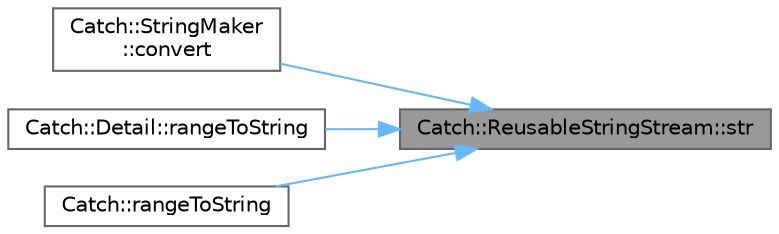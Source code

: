 digraph "Catch::ReusableStringStream::str"
{
 // LATEX_PDF_SIZE
  bgcolor="transparent";
  edge [fontname=Helvetica,fontsize=10,labelfontname=Helvetica,labelfontsize=10];
  node [fontname=Helvetica,fontsize=10,shape=box,height=0.2,width=0.4];
  rankdir="RL";
  Node1 [id="Node000001",label="Catch::ReusableStringStream::str",height=0.2,width=0.4,color="gray40", fillcolor="grey60", style="filled", fontcolor="black",tooltip=" "];
  Node1 -> Node2 [id="edge7_Node000001_Node000002",dir="back",color="steelblue1",style="solid",tooltip=" "];
  Node2 [id="Node000002",label="Catch::StringMaker\l::convert",height=0.2,width=0.4,color="grey40", fillcolor="white", style="filled",URL="$struct_catch_1_1_string_maker.html#a98ebf81ba6ef3cfd72b23316e291d3d0",tooltip=" "];
  Node1 -> Node3 [id="edge8_Node000001_Node000003",dir="back",color="steelblue1",style="solid",tooltip=" "];
  Node3 [id="Node000003",label="Catch::Detail::rangeToString",height=0.2,width=0.4,color="grey40", fillcolor="white", style="filled",URL="$namespace_catch_1_1_detail.html#ac954cf158347a76a5b0c3f4fa9a9fa52",tooltip=" "];
  Node1 -> Node4 [id="edge9_Node000001_Node000004",dir="back",color="steelblue1",style="solid",tooltip=" "];
  Node4 [id="Node000004",label="Catch::rangeToString",height=0.2,width=0.4,color="grey40", fillcolor="white", style="filled",URL="$namespace_catch.html#ae162dc66b7767a52e7e4283915fd3d9f",tooltip=" "];
}
